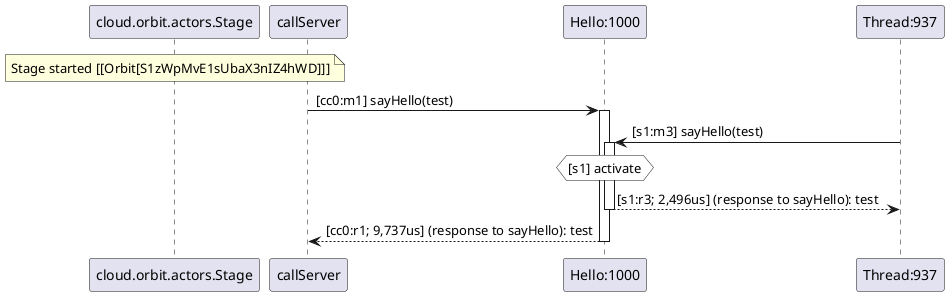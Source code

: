 @startuml
note over "cloud.orbit.actors.Stage": Stage started [[Orbit[S1zWpMvE1sUbaX3nIZ4hWD]]]
"callServer" -> "Hello:1000" : [cc0:m1] sayHello(test)
activate "Hello:1000"
"Thread:937" -> "Hello:1000" : [s1:m3] sayHello(test)
activate "Hello:1000"
hnote over "Hello:1000" #white : [s1] activate
"Hello:1000" --> "Thread:937" : [s1:r3; 2,496us] (response to sayHello): test
deactivate "Hello:1000"
"Hello:1000" --> "callServer" : [cc0:r1; 9,737us] (response to sayHello): test
deactivate "Hello:1000"
@enduml
